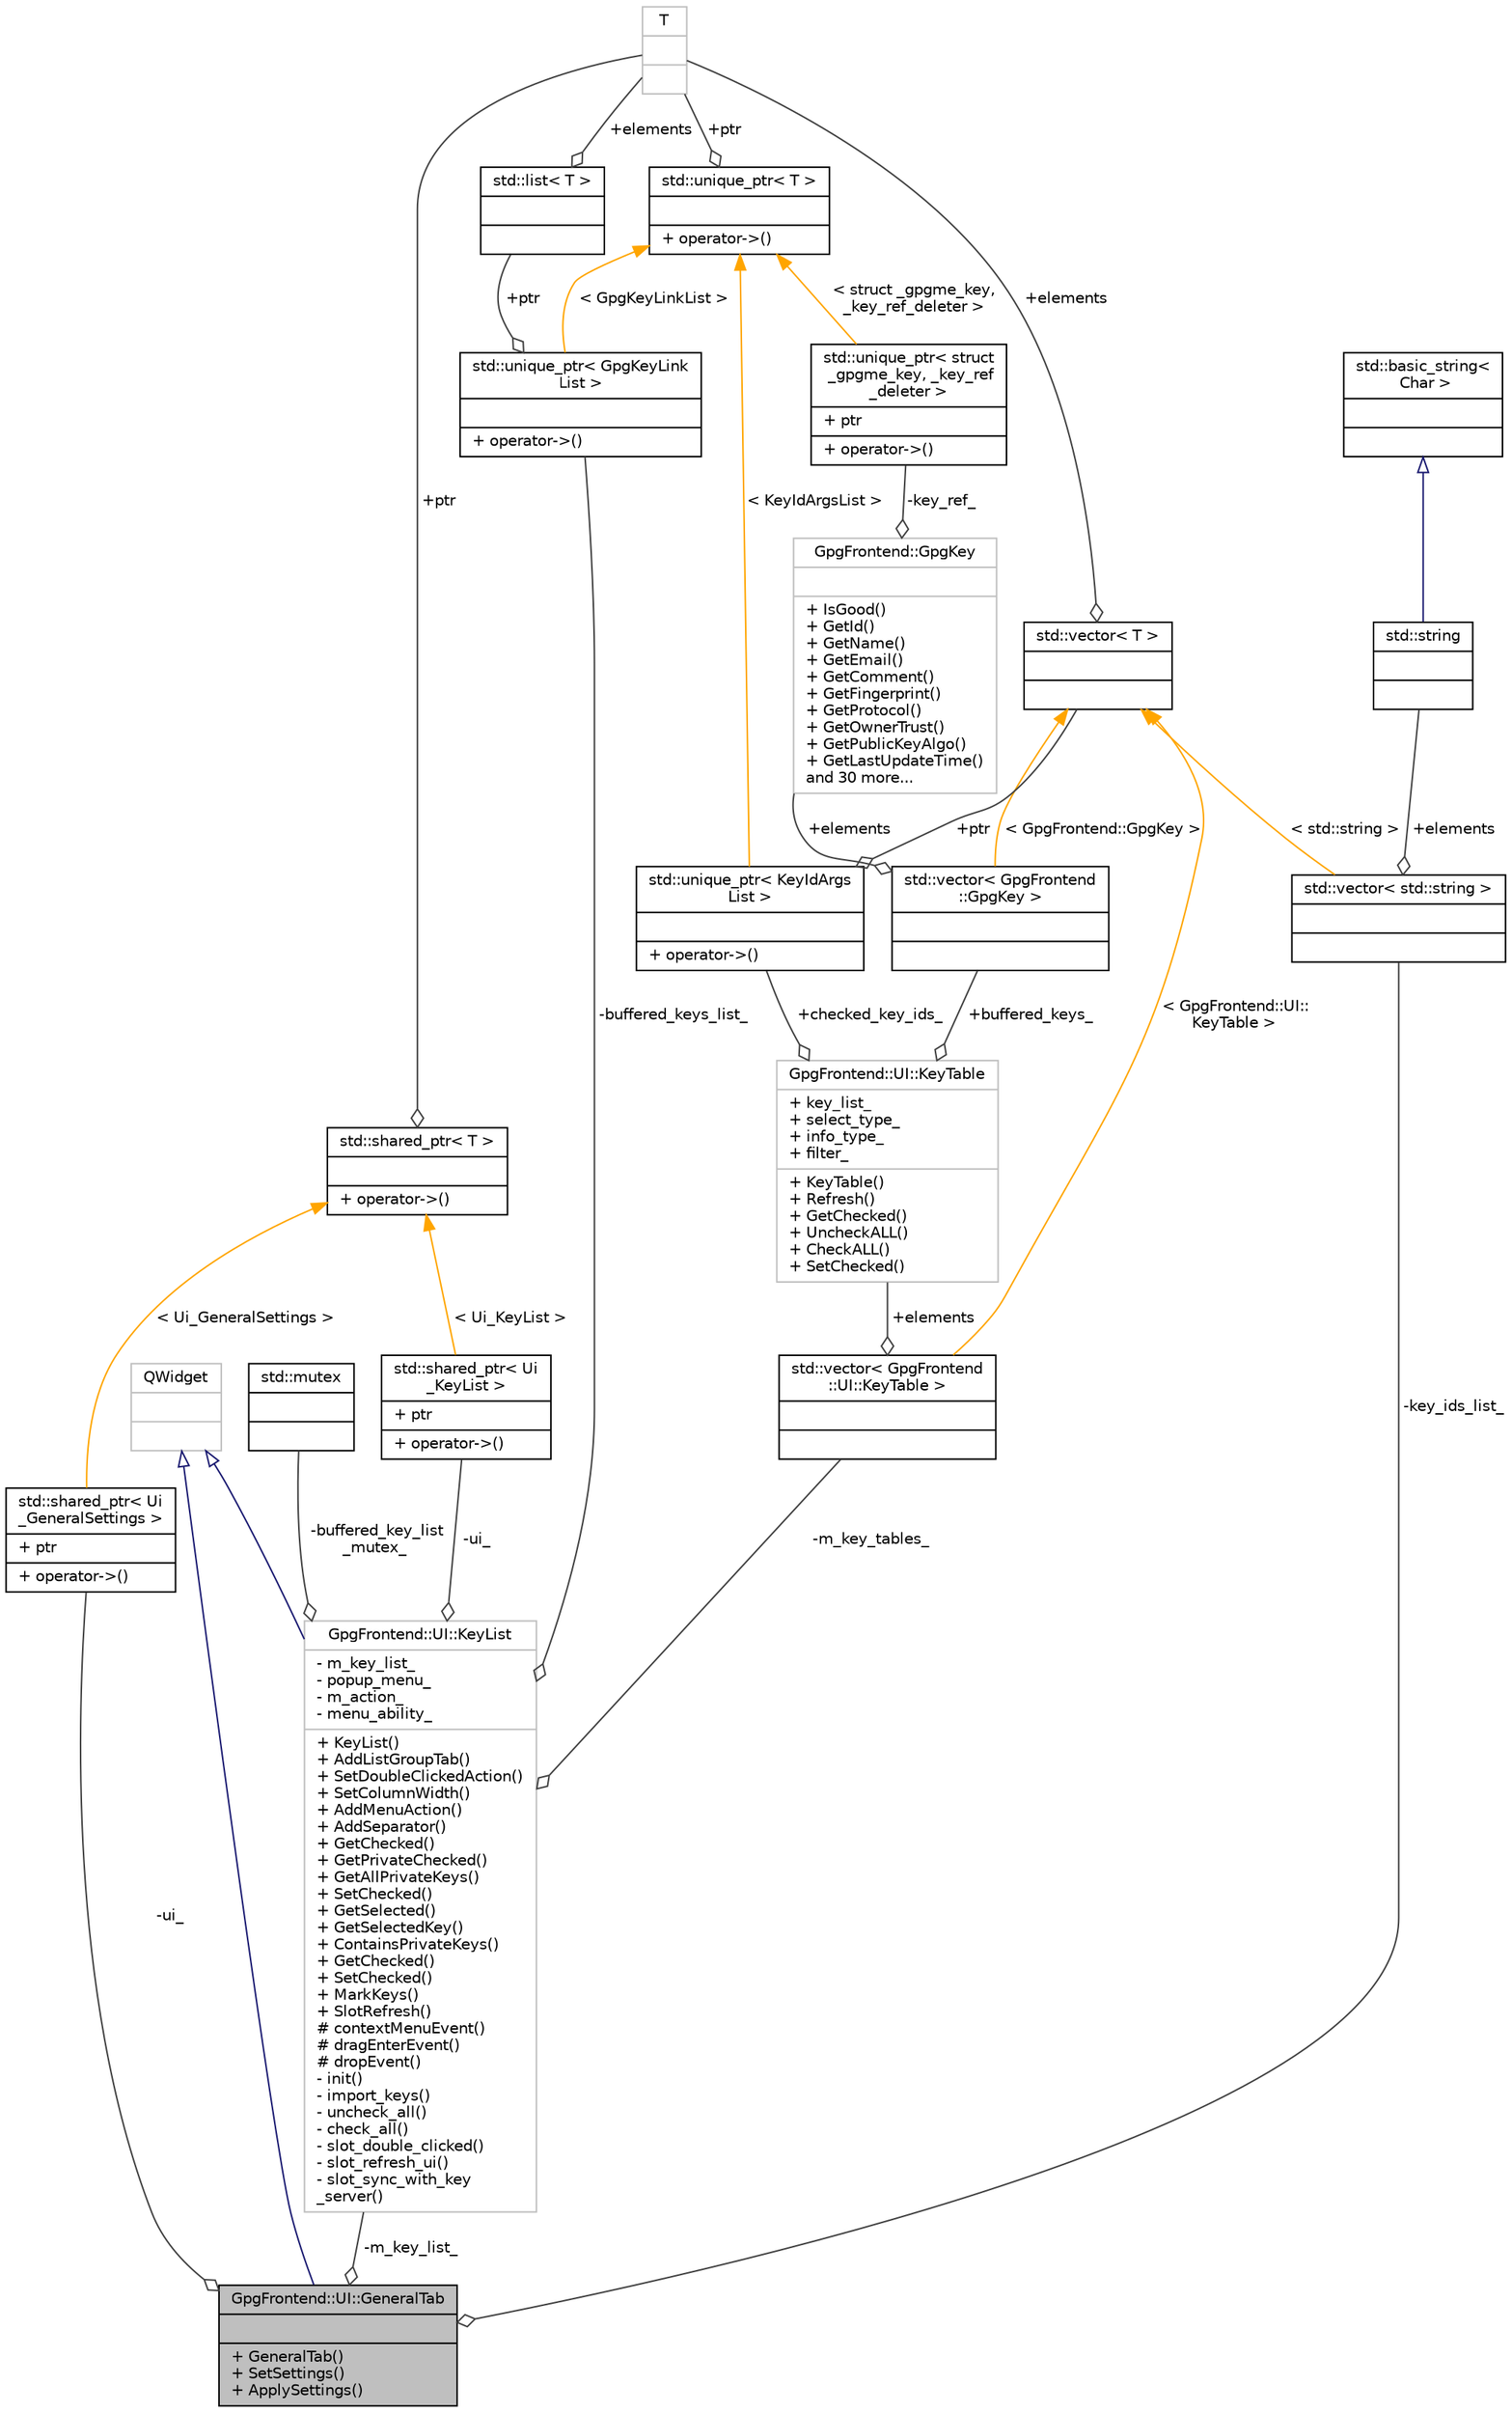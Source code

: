 digraph "GpgFrontend::UI::GeneralTab"
{
 // INTERACTIVE_SVG=YES
 // LATEX_PDF_SIZE
  edge [fontname="Helvetica",fontsize="10",labelfontname="Helvetica",labelfontsize="10"];
  node [fontname="Helvetica",fontsize="10",shape=record];
  Node1 [label="{GpgFrontend::UI::GeneralTab\n||+ GeneralTab()\l+ SetSettings()\l+ ApplySettings()\l}",height=0.2,width=0.4,color="black", fillcolor="grey75", style="filled", fontcolor="black",tooltip=" "];
  Node2 -> Node1 [dir="back",color="midnightblue",fontsize="10",style="solid",arrowtail="onormal"];
  Node2 [label="{QWidget\n||}",height=0.2,width=0.4,color="grey75", fillcolor="white", style="filled",tooltip=" "];
  Node3 -> Node1 [color="grey25",fontsize="10",style="solid",label=" -ui_" ,arrowhead="odiamond"];
  Node3 [label="{std::shared_ptr\< Ui\l_GeneralSettings \>\n|+ ptr\l|+ operator-\>()\l}",height=0.2,width=0.4,color="black", fillcolor="white", style="filled",tooltip=" "];
  Node4 -> Node3 [dir="back",color="orange",fontsize="10",style="solid",label=" \< Ui_GeneralSettings \>" ];
  Node4 [label="{std::shared_ptr\< T \>\n||+ operator-\>()\l}",height=0.2,width=0.4,color="black", fillcolor="white", style="filled",tooltip=" "];
  Node5 -> Node4 [color="grey25",fontsize="10",style="solid",label=" +ptr" ,arrowhead="odiamond"];
  Node5 [label="{T\n||}",height=0.2,width=0.4,color="grey75", fillcolor="white", style="filled",tooltip=" "];
  Node6 -> Node1 [color="grey25",fontsize="10",style="solid",label=" -key_ids_list_" ,arrowhead="odiamond"];
  Node6 [label="{std::vector\< std::string \>\n||}",height=0.2,width=0.4,color="black", fillcolor="white", style="filled",tooltip=" "];
  Node7 -> Node6 [color="grey25",fontsize="10",style="solid",label=" +elements" ,arrowhead="odiamond"];
  Node7 [label="{std::string\n||}",height=0.2,width=0.4,color="black", fillcolor="white", style="filled",tooltip=" "];
  Node8 -> Node7 [dir="back",color="midnightblue",fontsize="10",style="solid",arrowtail="onormal"];
  Node8 [label="{std::basic_string\<\l Char \>\n||}",height=0.2,width=0.4,color="black", fillcolor="white", style="filled",tooltip=" "];
  Node9 -> Node6 [dir="back",color="orange",fontsize="10",style="solid",label=" \< std::string \>" ];
  Node9 [label="{std::vector\< T \>\n||}",height=0.2,width=0.4,color="black", fillcolor="white", style="filled",tooltip=" "];
  Node5 -> Node9 [color="grey25",fontsize="10",style="solid",label=" +elements" ,arrowhead="odiamond"];
  Node10 -> Node1 [color="grey25",fontsize="10",style="solid",label=" -m_key_list_" ,arrowhead="odiamond"];
  Node10 [label="{GpgFrontend::UI::KeyList\n|- m_key_list_\l- popup_menu_\l- m_action_\l- menu_ability_\l|+ KeyList()\l+ AddListGroupTab()\l+ SetDoubleClickedAction()\l+ SetColumnWidth()\l+ AddMenuAction()\l+ AddSeparator()\l+ GetChecked()\l+ GetPrivateChecked()\l+ GetAllPrivateKeys()\l+ SetChecked()\l+ GetSelected()\l+ GetSelectedKey()\l+ ContainsPrivateKeys()\l+ GetChecked()\l+ SetChecked()\l+ MarkKeys()\l+ SlotRefresh()\l# contextMenuEvent()\l# dragEnterEvent()\l# dropEvent()\l- init()\l- import_keys()\l- uncheck_all()\l- check_all()\l- slot_double_clicked()\l- slot_refresh_ui()\l- slot_sync_with_key\l_server()\l}",height=0.2,width=0.4,color="grey75", fillcolor="white", style="filled",URL="$classGpgFrontend_1_1UI_1_1KeyList.html",tooltip=" "];
  Node2 -> Node10 [dir="back",color="midnightblue",fontsize="10",style="solid",arrowtail="onormal"];
  Node11 -> Node10 [color="grey25",fontsize="10",style="solid",label=" -buffered_key_list\l_mutex_" ,arrowhead="odiamond"];
  Node11 [label="{std::mutex\n||}",height=0.2,width=0.4,color="black", fillcolor="white", style="filled",tooltip=" "];
  Node12 -> Node10 [color="grey25",fontsize="10",style="solid",label=" -ui_" ,arrowhead="odiamond"];
  Node12 [label="{std::shared_ptr\< Ui\l_KeyList \>\n|+ ptr\l|+ operator-\>()\l}",height=0.2,width=0.4,color="black", fillcolor="white", style="filled",tooltip=" "];
  Node4 -> Node12 [dir="back",color="orange",fontsize="10",style="solid",label=" \< Ui_KeyList \>" ];
  Node13 -> Node10 [color="grey25",fontsize="10",style="solid",label=" -m_key_tables_" ,arrowhead="odiamond"];
  Node13 [label="{std::vector\< GpgFrontend\l::UI::KeyTable \>\n||}",height=0.2,width=0.4,color="black", fillcolor="white", style="filled",tooltip=" "];
  Node14 -> Node13 [color="grey25",fontsize="10",style="solid",label=" +elements" ,arrowhead="odiamond"];
  Node14 [label="{GpgFrontend::UI::KeyTable\n|+ key_list_\l+ select_type_\l+ info_type_\l+ filter_\l|+ KeyTable()\l+ Refresh()\l+ GetChecked()\l+ UncheckALL()\l+ CheckALL()\l+ SetChecked()\l}",height=0.2,width=0.4,color="grey75", fillcolor="white", style="filled",URL="$structGpgFrontend_1_1UI_1_1KeyTable.html",tooltip=" "];
  Node15 -> Node14 [color="grey25",fontsize="10",style="solid",label=" +buffered_keys_" ,arrowhead="odiamond"];
  Node15 [label="{std::vector\< GpgFrontend\l::GpgKey \>\n||}",height=0.2,width=0.4,color="black", fillcolor="white", style="filled",tooltip=" "];
  Node16 -> Node15 [color="grey25",fontsize="10",style="solid",label=" +elements" ,arrowhead="odiamond"];
  Node16 [label="{GpgFrontend::GpgKey\n||+ IsGood()\l+ GetId()\l+ GetName()\l+ GetEmail()\l+ GetComment()\l+ GetFingerprint()\l+ GetProtocol()\l+ GetOwnerTrust()\l+ GetPublicKeyAlgo()\l+ GetLastUpdateTime()\land 30 more...\l}",height=0.2,width=0.4,color="grey75", fillcolor="white", style="filled",URL="$classGpgFrontend_1_1GpgKey.html",tooltip=" "];
  Node17 -> Node16 [color="grey25",fontsize="10",style="solid",label=" -key_ref_" ,arrowhead="odiamond"];
  Node17 [label="{std::unique_ptr\< struct\l _gpgme_key, _key_ref\l_deleter \>\n|+ ptr\l|+ operator-\>()\l}",height=0.2,width=0.4,color="black", fillcolor="white", style="filled",tooltip=" "];
  Node18 -> Node17 [dir="back",color="orange",fontsize="10",style="solid",label=" \< struct _gpgme_key,\l _key_ref_deleter \>" ];
  Node18 [label="{std::unique_ptr\< T \>\n||+ operator-\>()\l}",height=0.2,width=0.4,color="black", fillcolor="white", style="filled",tooltip=" "];
  Node5 -> Node18 [color="grey25",fontsize="10",style="solid",label=" +ptr" ,arrowhead="odiamond"];
  Node9 -> Node15 [dir="back",color="orange",fontsize="10",style="solid",label=" \< GpgFrontend::GpgKey \>" ];
  Node19 -> Node14 [color="grey25",fontsize="10",style="solid",label=" +checked_key_ids_" ,arrowhead="odiamond"];
  Node19 [label="{std::unique_ptr\< KeyIdArgs\lList \>\n||+ operator-\>()\l}",height=0.2,width=0.4,color="black", fillcolor="white", style="filled",tooltip=" "];
  Node9 -> Node19 [color="grey25",fontsize="10",style="solid",label=" +ptr" ,arrowhead="odiamond"];
  Node18 -> Node19 [dir="back",color="orange",fontsize="10",style="solid",label=" \< KeyIdArgsList \>" ];
  Node9 -> Node13 [dir="back",color="orange",fontsize="10",style="solid",label=" \< GpgFrontend::UI::\lKeyTable \>" ];
  Node20 -> Node10 [color="grey25",fontsize="10",style="solid",label=" -buffered_keys_list_" ,arrowhead="odiamond"];
  Node20 [label="{std::unique_ptr\< GpgKeyLink\lList \>\n||+ operator-\>()\l}",height=0.2,width=0.4,color="black", fillcolor="white", style="filled",tooltip=" "];
  Node21 -> Node20 [color="grey25",fontsize="10",style="solid",label=" +ptr" ,arrowhead="odiamond"];
  Node21 [label="{std::list\< T \>\n||}",height=0.2,width=0.4,color="black", fillcolor="white", style="filled",tooltip=" "];
  Node5 -> Node21 [color="grey25",fontsize="10",style="solid",label=" +elements" ,arrowhead="odiamond"];
  Node18 -> Node20 [dir="back",color="orange",fontsize="10",style="solid",label=" \< GpgKeyLinkList \>" ];
}
